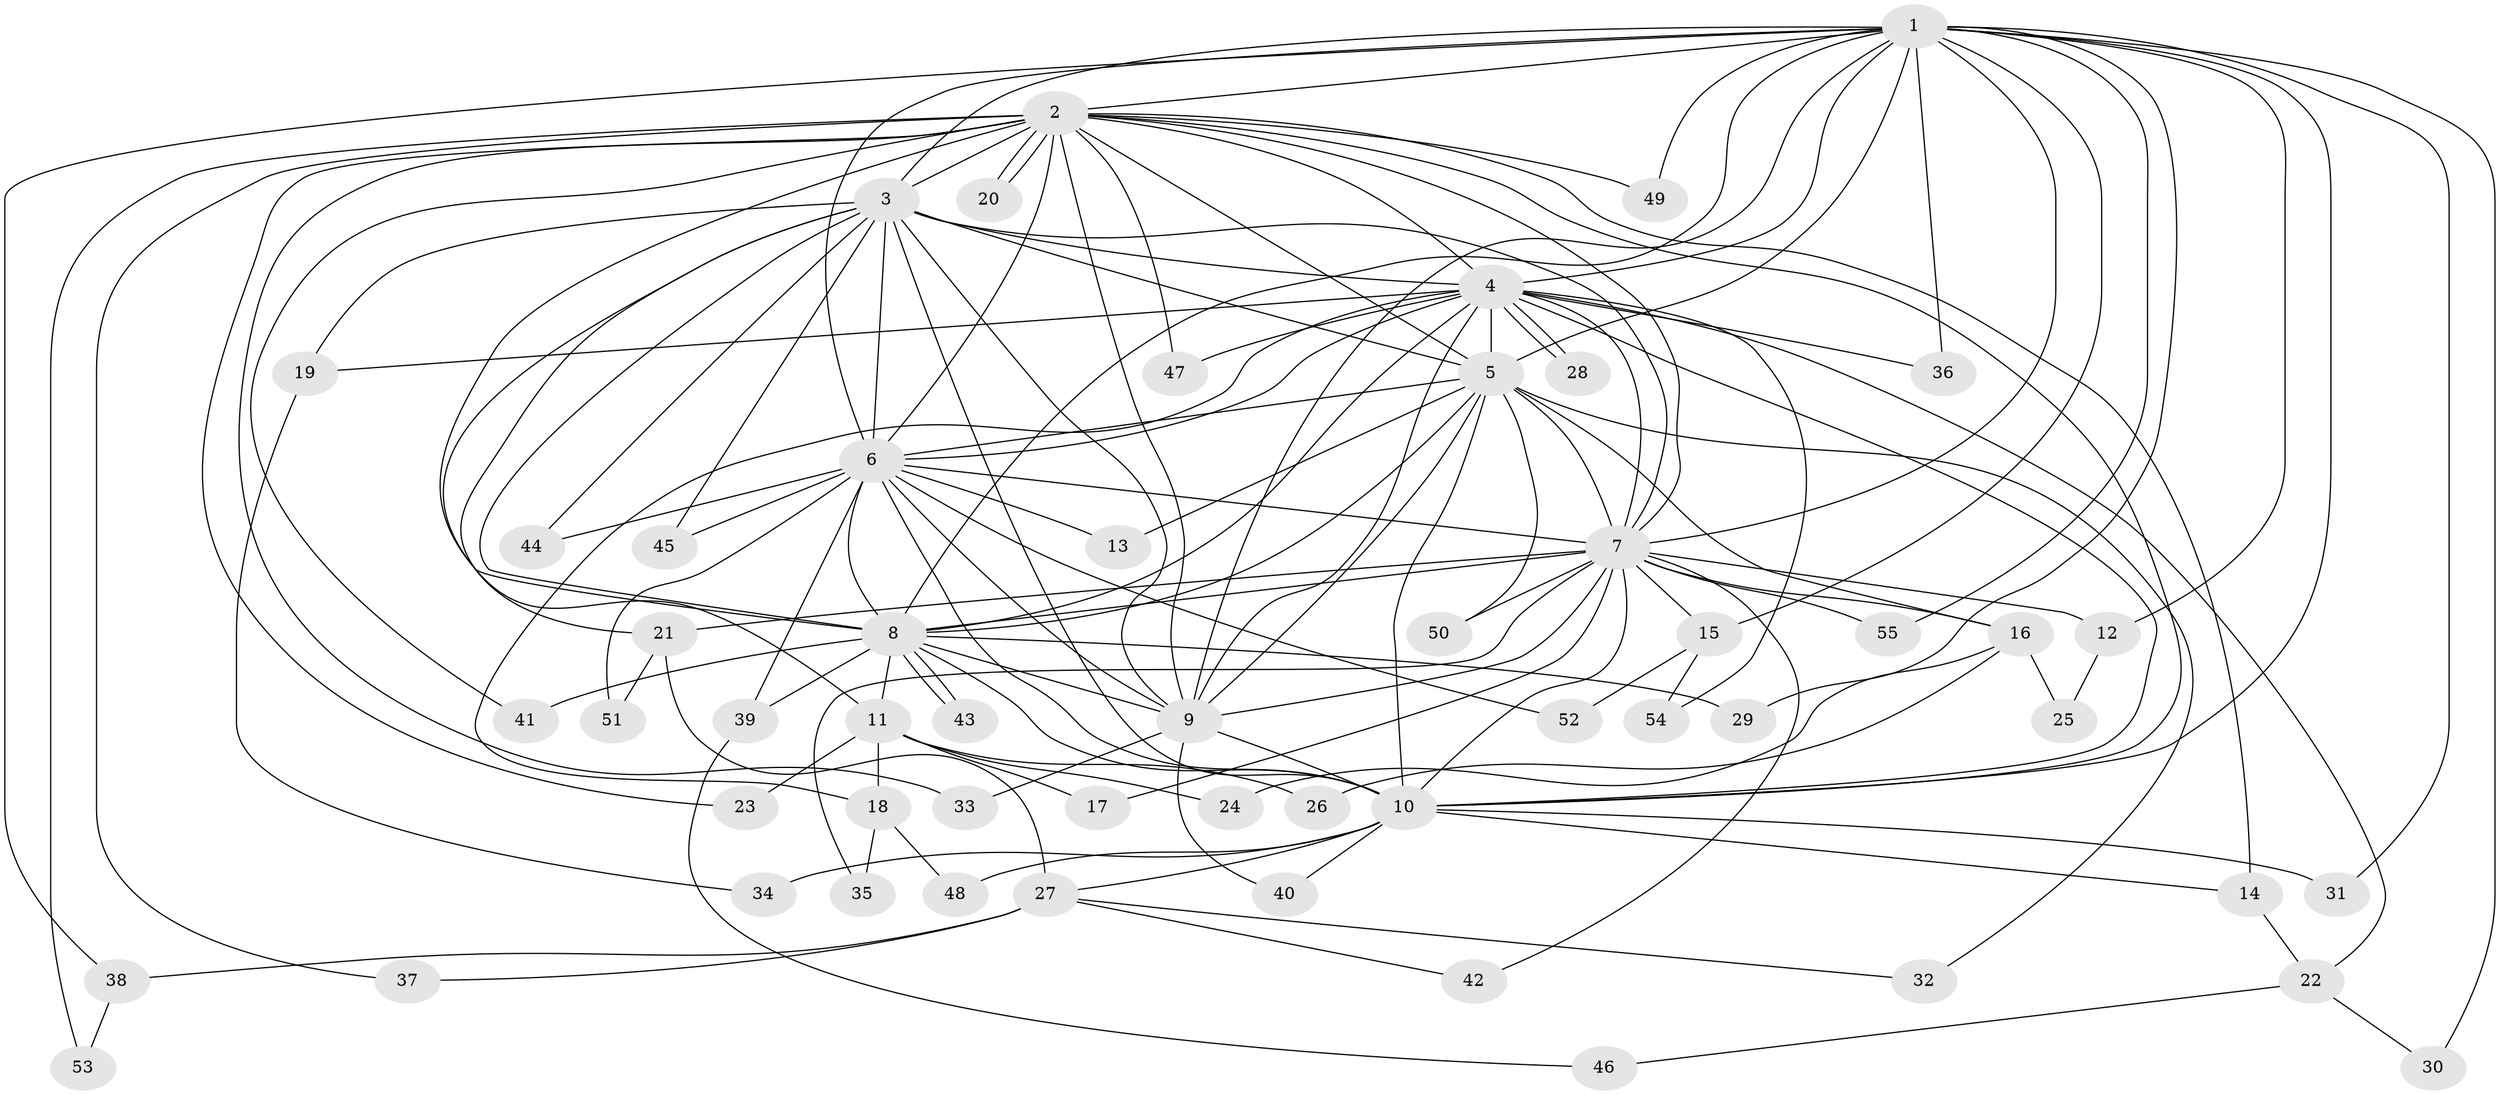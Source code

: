// Generated by graph-tools (version 1.1) at 2025/13/03/09/25 04:13:47]
// undirected, 55 vertices, 135 edges
graph export_dot {
graph [start="1"]
  node [color=gray90,style=filled];
  1;
  2;
  3;
  4;
  5;
  6;
  7;
  8;
  9;
  10;
  11;
  12;
  13;
  14;
  15;
  16;
  17;
  18;
  19;
  20;
  21;
  22;
  23;
  24;
  25;
  26;
  27;
  28;
  29;
  30;
  31;
  32;
  33;
  34;
  35;
  36;
  37;
  38;
  39;
  40;
  41;
  42;
  43;
  44;
  45;
  46;
  47;
  48;
  49;
  50;
  51;
  52;
  53;
  54;
  55;
  1 -- 2;
  1 -- 3;
  1 -- 4;
  1 -- 5;
  1 -- 6;
  1 -- 7;
  1 -- 8;
  1 -- 9;
  1 -- 10;
  1 -- 12;
  1 -- 15;
  1 -- 29;
  1 -- 30;
  1 -- 31;
  1 -- 36;
  1 -- 38;
  1 -- 49;
  1 -- 55;
  2 -- 3;
  2 -- 4;
  2 -- 5;
  2 -- 6;
  2 -- 7;
  2 -- 8;
  2 -- 9;
  2 -- 10;
  2 -- 14;
  2 -- 20;
  2 -- 20;
  2 -- 23;
  2 -- 33;
  2 -- 37;
  2 -- 41;
  2 -- 47;
  2 -- 49;
  2 -- 53;
  3 -- 4;
  3 -- 5;
  3 -- 6;
  3 -- 7;
  3 -- 8;
  3 -- 9;
  3 -- 10;
  3 -- 11;
  3 -- 19;
  3 -- 21;
  3 -- 44;
  3 -- 45;
  4 -- 5;
  4 -- 6;
  4 -- 7;
  4 -- 8;
  4 -- 9;
  4 -- 10;
  4 -- 18;
  4 -- 19;
  4 -- 22;
  4 -- 28;
  4 -- 28;
  4 -- 36;
  4 -- 47;
  4 -- 54;
  5 -- 6;
  5 -- 7;
  5 -- 8;
  5 -- 9;
  5 -- 10;
  5 -- 13;
  5 -- 16;
  5 -- 32;
  5 -- 50;
  6 -- 7;
  6 -- 8;
  6 -- 9;
  6 -- 10;
  6 -- 13;
  6 -- 39;
  6 -- 44;
  6 -- 45;
  6 -- 51;
  6 -- 52;
  7 -- 8;
  7 -- 9;
  7 -- 10;
  7 -- 12;
  7 -- 15;
  7 -- 16;
  7 -- 17;
  7 -- 21;
  7 -- 35;
  7 -- 42;
  7 -- 50;
  7 -- 55;
  8 -- 9;
  8 -- 10;
  8 -- 11;
  8 -- 29;
  8 -- 39;
  8 -- 41;
  8 -- 43;
  8 -- 43;
  9 -- 10;
  9 -- 33;
  9 -- 40;
  10 -- 14;
  10 -- 27;
  10 -- 31;
  10 -- 34;
  10 -- 40;
  10 -- 48;
  11 -- 17;
  11 -- 18;
  11 -- 23;
  11 -- 24;
  11 -- 26;
  12 -- 25;
  14 -- 22;
  15 -- 52;
  15 -- 54;
  16 -- 24;
  16 -- 25;
  16 -- 26;
  18 -- 35;
  18 -- 48;
  19 -- 34;
  21 -- 27;
  21 -- 51;
  22 -- 30;
  22 -- 46;
  27 -- 32;
  27 -- 37;
  27 -- 38;
  27 -- 42;
  38 -- 53;
  39 -- 46;
}
